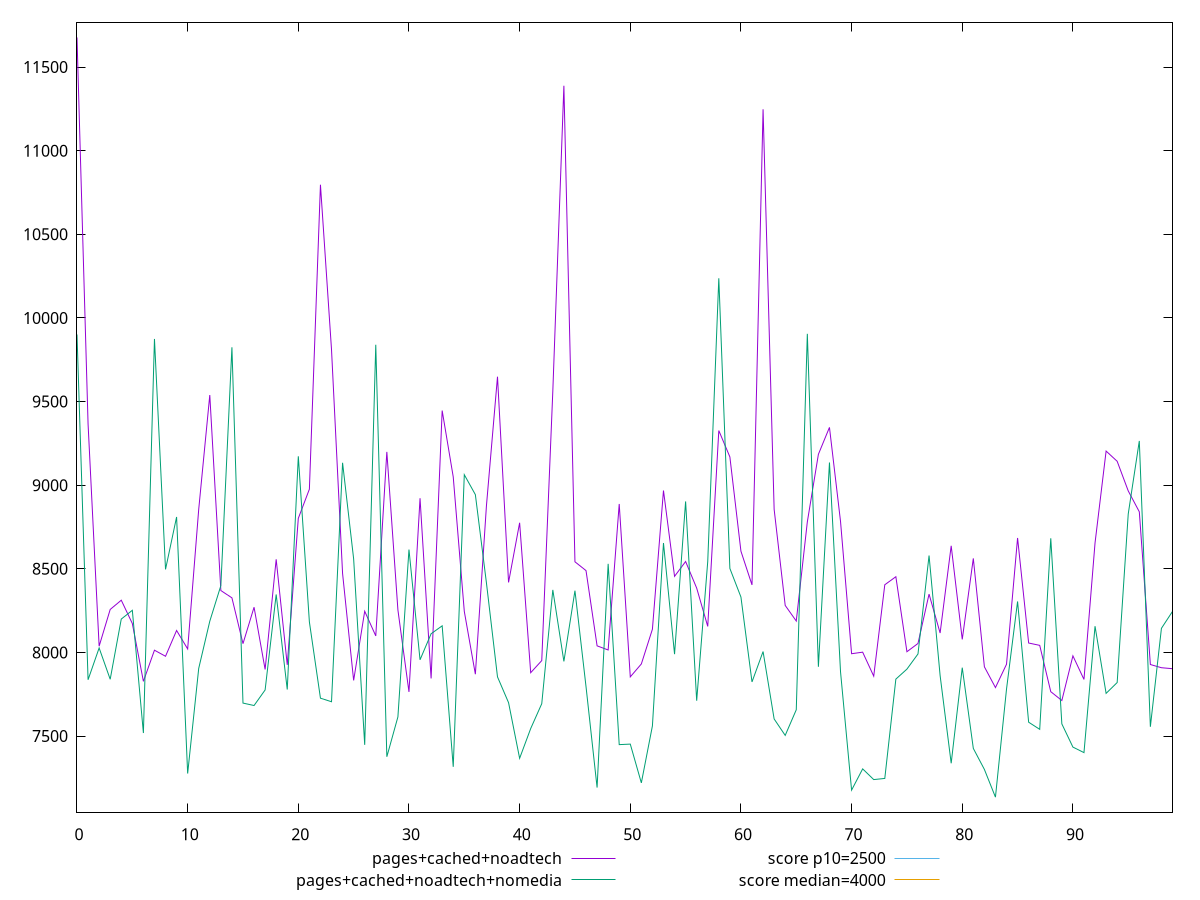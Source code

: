 reset

$pagesCachedNoadtech <<EOF
0 11676.865999999996
1 9366.220000000003
2 8037.1539999999995
3 8256.7705
4 8312.093
5 8172.672
6 7826.9995
7 8013.1579999999985
8 7976.787
9 8131.0509999999995
10 8020.63
11 8855.633
12 9538.965
13 8369.702500000001
14 8326.143
15 8052.204000000003
16 8270.183500000001
17 7897.845499999999
18 8556.569
19 7925.449999999999
20 8801.7055
21 8975.8475
22 10796.446999999996
23 9810.498
24 8471.928000000002
25 7832.378000000001
26 8246.148
27 8098.530000000001
28 9198.969000000003
29 8253.786999999997
30 7763.670999999999
31 8921.752499999999
32 7844.272000000001
33 9446.106
34 9049.572000000002
35 8245.041
36 7869.518000000002
37 8875.739000000001
38 9648.482500000002
39 8418.4585
40 8775.108
41 7878.529999999999
42 7951.120499999998
43 9562.935000000003
44 11388.121000000001
45 8541.750000000002
46 8488.867000000002
47 8039.153000000002
48 8014.4285
49 8887.345
50 7853.565500000001
51 7930.833999999997
52 8138.511999999999
53 8968.012000000002
54 8454.730000000001
55 8543.351999999999
56 8384.362000000003
57 8155.408499999999
58 9326.405000000002
59 9168.787000000004
60 8605.068000000001
61 8403.529000000002
62 11247.404499999999
63 8855.498
64 8280.787
65 8187.467999999998
66 8780.201000000001
67 9184.467000000002
68 9345.436499999998
69 8783.137
70 7992.083000000002
71 8001.322499999998
72 7857.816999999999
73 8404.423999999999
74 8452.459499999999
75 8004.0015
76 8053.375
77 8348.563000000002
78 8115.807999999999
79 8637.283
80 8077.7255
81 8562.117999999999
82 7913.855999999999
83 7789.631000000003
84 7929.110999999999
85 8684.253000000002
86 8056.077999999999
87 8042.022
88 7764.852999999997
89 7712.285
90 7979.3125
91 7838.3565
92 8654.518999999998
93 9203.8225
94 9142.680499999999
95 8965.614999999998
96 8840.747500000001
97 7927.530999999997
98 7908.313
99 7902.517999999998
EOF

$pagesCachedNoadtechNomedia <<EOF
0 9901.079000000002
1 7836.379500000001
2 8026.3865000000005
3 7839.217500000001
4 8199.277000000002
5 8251.699999999999
6 7517.919
7 9874.302000000003
8 8496.248
9 8809.761500000002
10 7275.648999999999
11 7904.289
12 8186.337000000001
13 8399.224999999999
14 9824.279999999999
15 7696.874999999999
16 7682.2959999999985
17 7775.2159999999985
18 8346.461
19 7777.975500000002
20 9172.541000000001
21 8182.420999999999
22 7726.174500000001
23 7704.948499999999
24 9133.895499999999
25 8559.069000000001
26 7447.126
27 9839.561000000003
28 7375.9015
29 7614.279
30 8614.923
31 7955.595499999999
32 8111.549499999999
33 8158.826
34 7315.8025
35 9062.3905
36 8943.296499999997
37 8415.9105
38 7853.557999999998
39 7699.321
40 7366.637500000001
41 7544.5605
42 7693.224499999999
43 8373.686000000002
44 7946.040000000001
45 8368.997500000001
46 7795.208000000002
47 7191.588
48 8529.695
49 7448.488
50 7451.567000000002
51 7219.720000000001
52 7560.3015
53 8654.026999999998
54 7989.473999999998
55 8902.759999999998
56 7710.9305
57 8543.388
58 10237.010499999999
59 8502.038499999999
60 8330.985999999999
61 7823.377999999999
62 8005.0340000000015
63 7601.952000000001
64 7503.685499999999
65 7656.896500000001
66 9905.080000000002
67 7914.102500000001
68 9135.305999999999
69 7883.9529999999995
70 7176.456499999999
71 7303.433000000001
72 7239.393
73 7246.307999999999
74 7840.161
75 7900.008500000002
76 7990.571000000002
77 8579.086999999998
78 7861.474
79 7337.046
80 7908.581499999999
81 7425.831999999999
82 7300.278
83 7134.402
84 7780.2919999999995
85 8304.404999999999
86 7582.629
87 7539.851499999999
88 8682.362000000001
89 7572.4749999999985
90 7433.750499999999
91 7400.680999999999
92 8156.5340000000015
93 7754.945499999998
94 7819.734500000001
95 8827.760499999997
96 9264.451999999997
97 7555.144500000002
98 8143.874499999998
99 8244.930000000002
EOF

set key outside below
set xrange [0:99]
set yrange [7043.55272:11767.715279999997]
set trange [7043.55272:11767.715279999997]
set terminal svg size 640, 520 enhanced background rgb 'white'
set output "report_00013_2021-02-09T12-04-24.940Z/largest-contentful-paint/comparison/line/2_vs_3.svg"

plot $pagesCachedNoadtech title "pages+cached+noadtech" with line, \
     $pagesCachedNoadtechNomedia title "pages+cached+noadtech+nomedia" with line, \
     2500 title "score p10=2500", \
     4000 title "score median=4000"

reset
